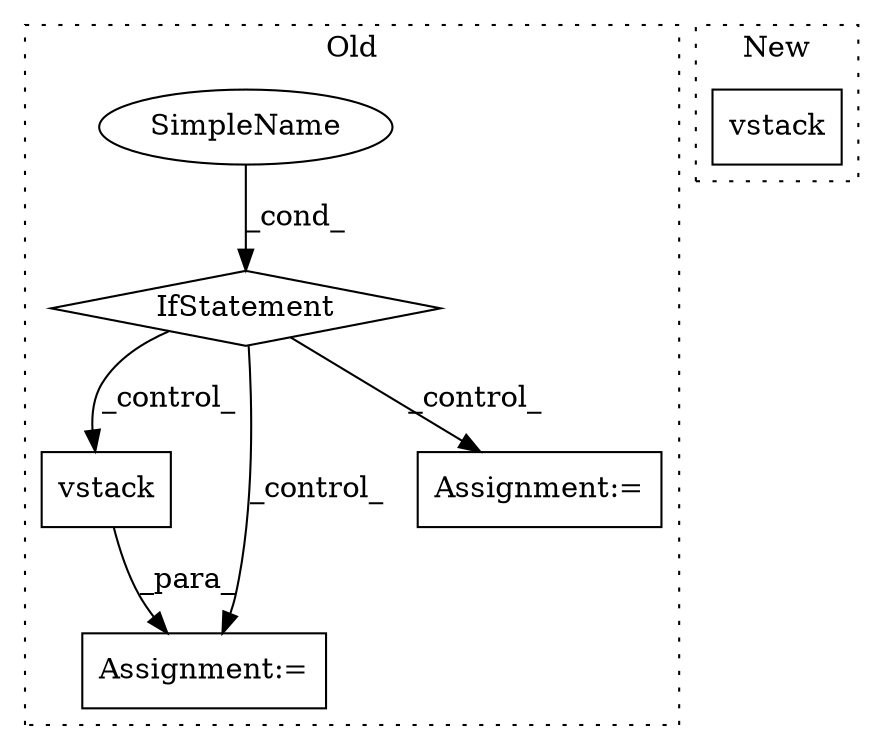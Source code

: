 digraph G {
subgraph cluster0 {
1 [label="vstack" a="32" s="5884,5922" l="16,2" shape="box"];
3 [label="Assignment:=" a="7" s="5877" l="1" shape="box"];
4 [label="SimpleName" a="42" s="" l="" shape="ellipse"];
5 [label="IfStatement" a="25" s="5794,5812" l="4,2" shape="diamond"];
6 [label="Assignment:=" a="7" s="5830" l="1" shape="box"];
label = "Old";
style="dotted";
}
subgraph cluster1 {
2 [label="vstack" a="32" s="5810,5955" l="7,1" shape="box"];
label = "New";
style="dotted";
}
1 -> 3 [label="_para_"];
4 -> 5 [label="_cond_"];
5 -> 1 [label="_control_"];
5 -> 3 [label="_control_"];
5 -> 6 [label="_control_"];
}